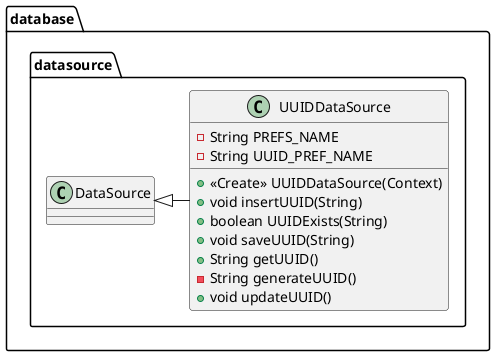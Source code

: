 @startuml
class database.datasource.UUIDDataSource {
- String PREFS_NAME
- String UUID_PREF_NAME
+ <<Create>> UUIDDataSource(Context)
+ void insertUUID(String)
+ boolean UUIDExists(String)
+ void saveUUID(String)
+ String getUUID()
- String generateUUID()
+ void updateUUID()
}




database.datasource.DataSource <|- database.datasource.UUIDDataSource
@enduml